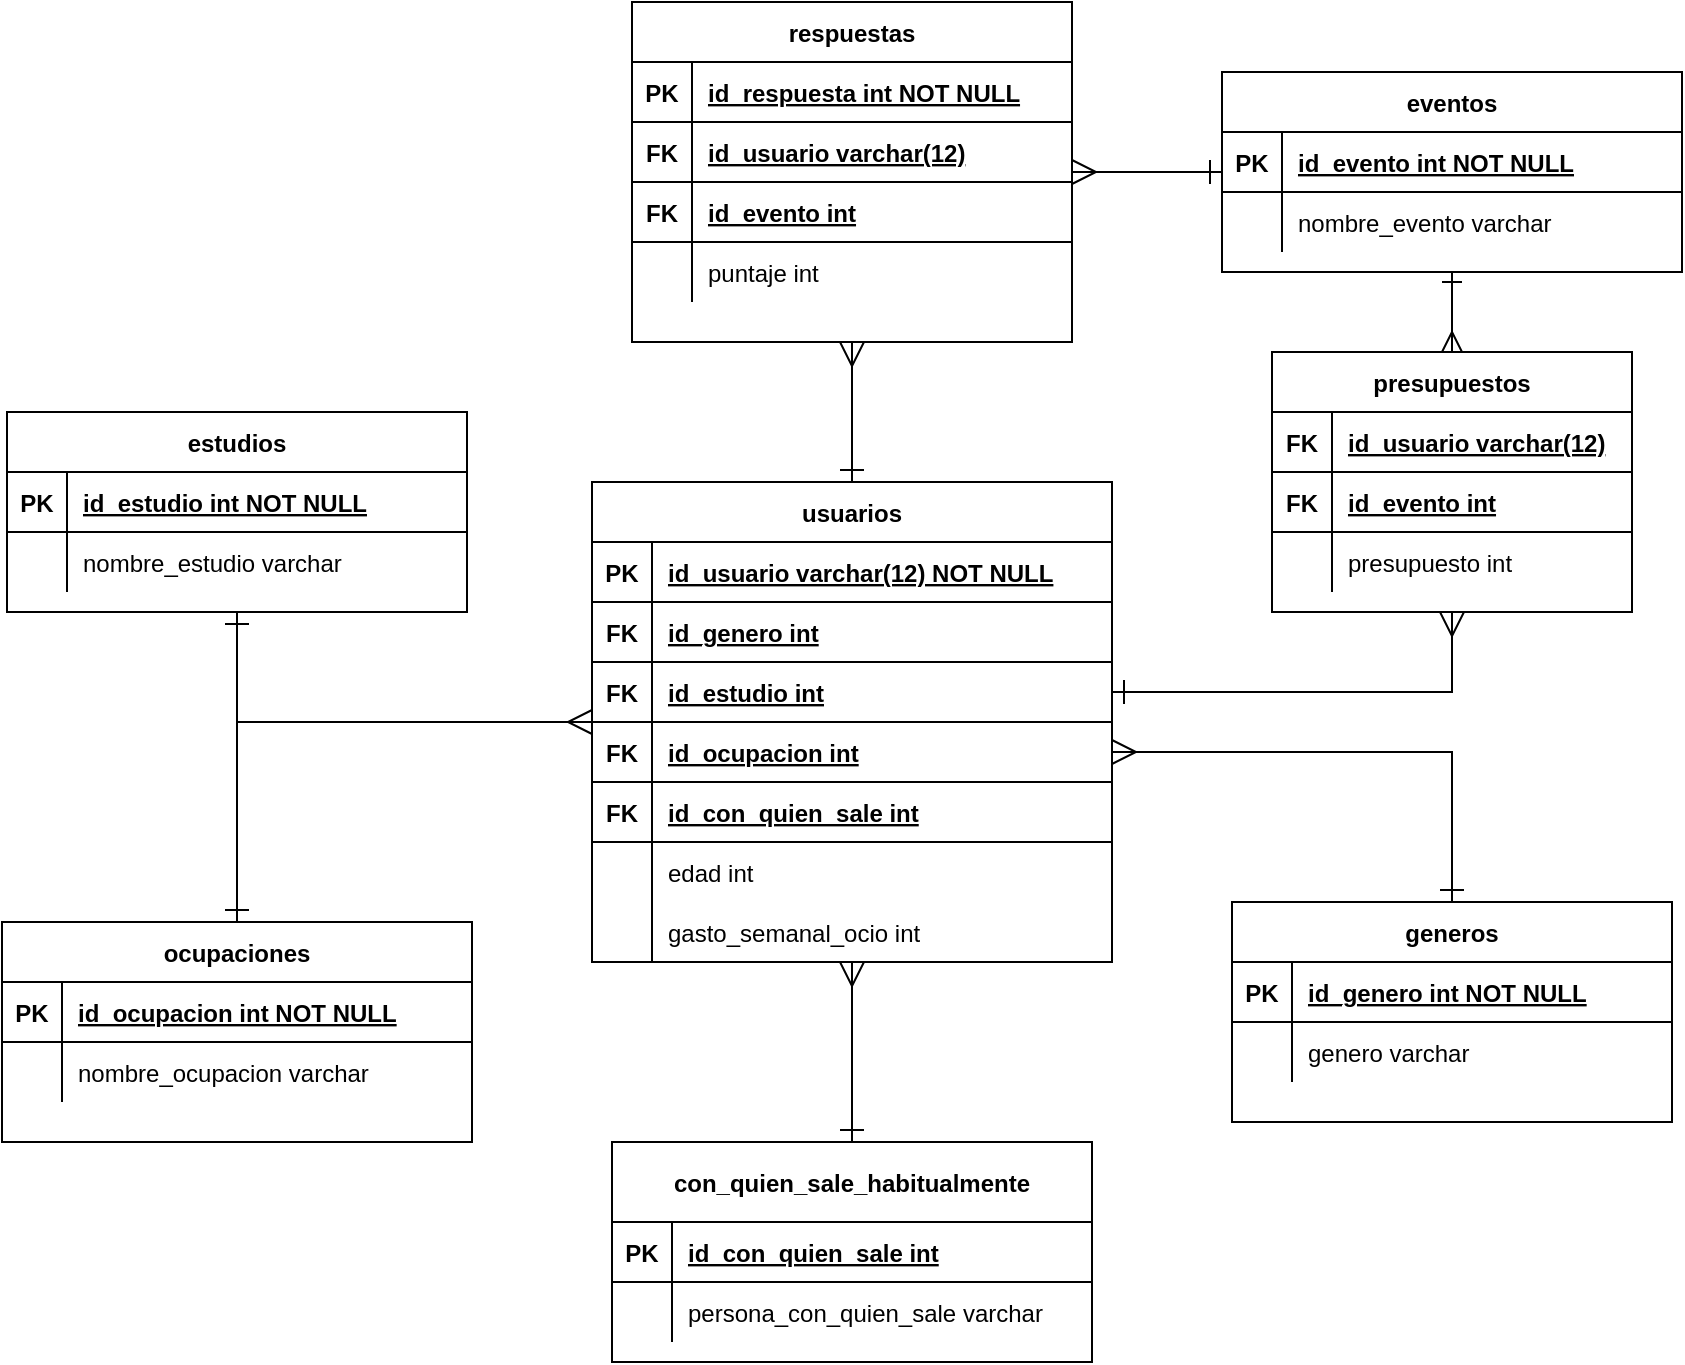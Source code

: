 <mxfile version="14.6.13" type="device"><diagram id="BEf4rJ-WwHSF42wahuv4" name="Página 1"><mxGraphModel dx="1016" dy="744" grid="1" gridSize="10" guides="1" tooltips="1" connect="1" arrows="1" fold="1" page="1" pageScale="1" pageWidth="900" pageHeight="1600" math="0" shadow="0"><root><mxCell id="K2j_m2glhX2Mw6UGUXDA-0"/><mxCell id="K2j_m2glhX2Mw6UGUXDA-1" parent="K2j_m2glhX2Mw6UGUXDA-0"/><mxCell id="HsqTtyZ7IQTZKWbaWzk1-97" style="edgeStyle=orthogonalEdgeStyle;rounded=0;orthogonalLoop=1;jettySize=auto;html=1;startArrow=ERone;startFill=0;endArrow=ERmany;endFill=0;endSize=10;startSize=10;exitX=0.5;exitY=1;exitDx=0;exitDy=0;" parent="K2j_m2glhX2Mw6UGUXDA-1" source="K2j_m2glhX2Mw6UGUXDA-2" target="HsqTtyZ7IQTZKWbaWzk1-21" edge="1"><mxGeometry relative="1" as="geometry"/></mxCell><mxCell id="K2j_m2glhX2Mw6UGUXDA-2" value="estudios" style="shape=table;startSize=30;container=1;collapsible=1;childLayout=tableLayout;fixedRows=1;rowLines=0;fontStyle=1;align=center;resizeLast=1;" parent="K2j_m2glhX2Mw6UGUXDA-1" vertex="1"><mxGeometry x="37.5" y="395" width="230" height="100" as="geometry"/></mxCell><mxCell id="K2j_m2glhX2Mw6UGUXDA-3" value="" style="shape=partialRectangle;collapsible=0;dropTarget=0;pointerEvents=0;fillColor=none;top=0;left=0;bottom=1;right=0;points=[[0,0.5],[1,0.5]];portConstraint=eastwest;" parent="K2j_m2glhX2Mw6UGUXDA-2" vertex="1"><mxGeometry y="30" width="230" height="30" as="geometry"/></mxCell><mxCell id="K2j_m2glhX2Mw6UGUXDA-4" value="PK" style="shape=partialRectangle;connectable=0;fillColor=none;top=0;left=0;bottom=0;right=0;fontStyle=1;overflow=hidden;" parent="K2j_m2glhX2Mw6UGUXDA-3" vertex="1"><mxGeometry width="30" height="30" as="geometry"/></mxCell><mxCell id="K2j_m2glhX2Mw6UGUXDA-5" value="id_estudio int NOT NULL" style="shape=partialRectangle;connectable=0;fillColor=none;top=0;left=0;bottom=0;right=0;align=left;spacingLeft=6;fontStyle=5;overflow=hidden;" parent="K2j_m2glhX2Mw6UGUXDA-3" vertex="1"><mxGeometry x="30" width="200" height="30" as="geometry"/></mxCell><mxCell id="K2j_m2glhX2Mw6UGUXDA-6" value="" style="shape=partialRectangle;collapsible=0;dropTarget=0;pointerEvents=0;fillColor=none;top=0;left=0;bottom=0;right=0;points=[[0,0.5],[1,0.5]];portConstraint=eastwest;" parent="K2j_m2glhX2Mw6UGUXDA-2" vertex="1"><mxGeometry y="60" width="230" height="30" as="geometry"/></mxCell><mxCell id="K2j_m2glhX2Mw6UGUXDA-7" value="" style="shape=partialRectangle;connectable=0;fillColor=none;top=0;left=0;bottom=0;right=0;editable=1;overflow=hidden;" parent="K2j_m2glhX2Mw6UGUXDA-6" vertex="1"><mxGeometry width="30" height="30" as="geometry"/></mxCell><mxCell id="K2j_m2glhX2Mw6UGUXDA-8" value="nombre_estudio varchar" style="shape=partialRectangle;connectable=0;fillColor=none;top=0;left=0;bottom=0;right=0;align=left;spacingLeft=6;overflow=hidden;" parent="K2j_m2glhX2Mw6UGUXDA-6" vertex="1"><mxGeometry x="30" width="200" height="30" as="geometry"/></mxCell><mxCell id="HsqTtyZ7IQTZKWbaWzk1-102" style="edgeStyle=none;rounded=0;orthogonalLoop=1;jettySize=auto;html=1;startArrow=ERone;startFill=0;endArrow=ERmany;endFill=0;endSize=10;startSize=10;" parent="K2j_m2glhX2Mw6UGUXDA-1" source="Ohr7u8J3VF7EBYZm1wgc-0" target="Ohr7u8J3VF7EBYZm1wgc-39" edge="1"><mxGeometry relative="1" as="geometry"/></mxCell><mxCell id="Ohr7u8J3VF7EBYZm1wgc-0" value="eventos" style="shape=table;startSize=30;container=1;collapsible=1;childLayout=tableLayout;fixedRows=1;rowLines=0;fontStyle=1;align=center;resizeLast=1;" parent="K2j_m2glhX2Mw6UGUXDA-1" vertex="1"><mxGeometry x="645" y="225" width="230" height="100" as="geometry"/></mxCell><mxCell id="Ohr7u8J3VF7EBYZm1wgc-1" value="" style="shape=partialRectangle;collapsible=0;dropTarget=0;pointerEvents=0;fillColor=none;top=0;left=0;bottom=1;right=0;points=[[0,0.5],[1,0.5]];portConstraint=eastwest;" parent="Ohr7u8J3VF7EBYZm1wgc-0" vertex="1"><mxGeometry y="30" width="230" height="30" as="geometry"/></mxCell><mxCell id="Ohr7u8J3VF7EBYZm1wgc-2" value="PK" style="shape=partialRectangle;connectable=0;fillColor=none;top=0;left=0;bottom=0;right=0;fontStyle=1;overflow=hidden;" parent="Ohr7u8J3VF7EBYZm1wgc-1" vertex="1"><mxGeometry width="30" height="30" as="geometry"/></mxCell><mxCell id="Ohr7u8J3VF7EBYZm1wgc-3" value="id_evento int NOT NULL" style="shape=partialRectangle;connectable=0;fillColor=none;top=0;left=0;bottom=0;right=0;align=left;spacingLeft=6;fontStyle=5;overflow=hidden;" parent="Ohr7u8J3VF7EBYZm1wgc-1" vertex="1"><mxGeometry x="30" width="200" height="30" as="geometry"/></mxCell><mxCell id="Ohr7u8J3VF7EBYZm1wgc-4" value="" style="shape=partialRectangle;collapsible=0;dropTarget=0;pointerEvents=0;fillColor=none;top=0;left=0;bottom=0;right=0;points=[[0,0.5],[1,0.5]];portConstraint=eastwest;" parent="Ohr7u8J3VF7EBYZm1wgc-0" vertex="1"><mxGeometry y="60" width="230" height="30" as="geometry"/></mxCell><mxCell id="Ohr7u8J3VF7EBYZm1wgc-5" value="" style="shape=partialRectangle;connectable=0;fillColor=none;top=0;left=0;bottom=0;right=0;editable=1;overflow=hidden;" parent="Ohr7u8J3VF7EBYZm1wgc-4" vertex="1"><mxGeometry width="30" height="30" as="geometry"/></mxCell><mxCell id="Ohr7u8J3VF7EBYZm1wgc-6" value="nombre_evento varchar" style="shape=partialRectangle;connectable=0;fillColor=none;top=0;left=0;bottom=0;right=0;align=left;spacingLeft=6;overflow=hidden;" parent="Ohr7u8J3VF7EBYZm1wgc-4" vertex="1"><mxGeometry x="30" width="200" height="30" as="geometry"/></mxCell><mxCell id="HsqTtyZ7IQTZKWbaWzk1-98" style="edgeStyle=orthogonalEdgeStyle;rounded=0;orthogonalLoop=1;jettySize=auto;html=1;exitX=0.5;exitY=0;exitDx=0;exitDy=0;endArrow=ERmany;endFill=0;startArrow=ERone;startFill=0;endSize=10;startSize=10;entryX=1;entryY=0.5;entryDx=0;entryDy=0;" parent="K2j_m2glhX2Mw6UGUXDA-1" source="Ohr7u8J3VF7EBYZm1wgc-13" target="HsqTtyZ7IQTZKWbaWzk1-40" edge="1"><mxGeometry relative="1" as="geometry"/></mxCell><mxCell id="Ohr7u8J3VF7EBYZm1wgc-13" value="generos" style="shape=table;startSize=30;container=1;collapsible=1;childLayout=tableLayout;fixedRows=1;rowLines=0;fontStyle=1;align=center;resizeLast=1;" parent="K2j_m2glhX2Mw6UGUXDA-1" vertex="1"><mxGeometry x="650" y="640" width="220" height="110" as="geometry"/></mxCell><mxCell id="Ohr7u8J3VF7EBYZm1wgc-14" value="" style="shape=partialRectangle;collapsible=0;dropTarget=0;pointerEvents=0;fillColor=none;top=0;left=0;bottom=1;right=0;points=[[0,0.5],[1,0.5]];portConstraint=eastwest;" parent="Ohr7u8J3VF7EBYZm1wgc-13" vertex="1"><mxGeometry y="30" width="220" height="30" as="geometry"/></mxCell><mxCell id="Ohr7u8J3VF7EBYZm1wgc-15" value="PK" style="shape=partialRectangle;connectable=0;fillColor=none;top=0;left=0;bottom=0;right=0;fontStyle=1;overflow=hidden;" parent="Ohr7u8J3VF7EBYZm1wgc-14" vertex="1"><mxGeometry width="30" height="30" as="geometry"/></mxCell><mxCell id="Ohr7u8J3VF7EBYZm1wgc-16" value="id_genero int NOT NULL" style="shape=partialRectangle;connectable=0;fillColor=none;top=0;left=0;bottom=0;right=0;align=left;spacingLeft=6;fontStyle=5;overflow=hidden;" parent="Ohr7u8J3VF7EBYZm1wgc-14" vertex="1"><mxGeometry x="30" width="190" height="30" as="geometry"/></mxCell><mxCell id="Ohr7u8J3VF7EBYZm1wgc-17" value="" style="shape=partialRectangle;collapsible=0;dropTarget=0;pointerEvents=0;fillColor=none;top=0;left=0;bottom=0;right=0;points=[[0,0.5],[1,0.5]];portConstraint=eastwest;" parent="Ohr7u8J3VF7EBYZm1wgc-13" vertex="1"><mxGeometry y="60" width="220" height="30" as="geometry"/></mxCell><mxCell id="Ohr7u8J3VF7EBYZm1wgc-18" value="" style="shape=partialRectangle;connectable=0;fillColor=none;top=0;left=0;bottom=0;right=0;editable=1;overflow=hidden;" parent="Ohr7u8J3VF7EBYZm1wgc-17" vertex="1"><mxGeometry width="30" height="30" as="geometry"/></mxCell><mxCell id="Ohr7u8J3VF7EBYZm1wgc-19" value="genero varchar" style="shape=partialRectangle;connectable=0;fillColor=none;top=0;left=0;bottom=0;right=0;align=left;spacingLeft=6;overflow=hidden;" parent="Ohr7u8J3VF7EBYZm1wgc-17" vertex="1"><mxGeometry x="30" width="190" height="30" as="geometry"/></mxCell><mxCell id="HsqTtyZ7IQTZKWbaWzk1-99" style="edgeStyle=orthogonalEdgeStyle;rounded=0;orthogonalLoop=1;jettySize=auto;html=1;endArrow=none;endFill=0;startArrow=ERone;startFill=0;endSize=10;startSize=10;exitX=0.5;exitY=0;exitDx=0;exitDy=0;" parent="K2j_m2glhX2Mw6UGUXDA-1" source="Ohr7u8J3VF7EBYZm1wgc-26" target="HsqTtyZ7IQTZKWbaWzk1-21" edge="1"><mxGeometry relative="1" as="geometry"/></mxCell><mxCell id="Ohr7u8J3VF7EBYZm1wgc-26" value="ocupaciones" style="shape=table;startSize=30;container=1;collapsible=1;childLayout=tableLayout;fixedRows=1;rowLines=0;fontStyle=1;align=center;resizeLast=1;" parent="K2j_m2glhX2Mw6UGUXDA-1" vertex="1"><mxGeometry x="35" y="650" width="235" height="110" as="geometry"/></mxCell><mxCell id="Ohr7u8J3VF7EBYZm1wgc-27" value="" style="shape=partialRectangle;collapsible=0;dropTarget=0;pointerEvents=0;fillColor=none;top=0;left=0;bottom=1;right=0;points=[[0,0.5],[1,0.5]];portConstraint=eastwest;" parent="Ohr7u8J3VF7EBYZm1wgc-26" vertex="1"><mxGeometry y="30" width="235" height="30" as="geometry"/></mxCell><mxCell id="Ohr7u8J3VF7EBYZm1wgc-28" value="PK" style="shape=partialRectangle;connectable=0;fillColor=none;top=0;left=0;bottom=0;right=0;fontStyle=1;overflow=hidden;" parent="Ohr7u8J3VF7EBYZm1wgc-27" vertex="1"><mxGeometry width="30" height="30" as="geometry"/></mxCell><mxCell id="Ohr7u8J3VF7EBYZm1wgc-29" value="id_ocupacion int NOT NULL" style="shape=partialRectangle;connectable=0;fillColor=none;top=0;left=0;bottom=0;right=0;align=left;spacingLeft=6;fontStyle=5;overflow=hidden;" parent="Ohr7u8J3VF7EBYZm1wgc-27" vertex="1"><mxGeometry x="30" width="205" height="30" as="geometry"/></mxCell><mxCell id="Ohr7u8J3VF7EBYZm1wgc-30" value="" style="shape=partialRectangle;collapsible=0;dropTarget=0;pointerEvents=0;fillColor=none;top=0;left=0;bottom=0;right=0;points=[[0,0.5],[1,0.5]];portConstraint=eastwest;" parent="Ohr7u8J3VF7EBYZm1wgc-26" vertex="1"><mxGeometry y="60" width="235" height="30" as="geometry"/></mxCell><mxCell id="Ohr7u8J3VF7EBYZm1wgc-31" value="" style="shape=partialRectangle;connectable=0;fillColor=none;top=0;left=0;bottom=0;right=0;editable=1;overflow=hidden;" parent="Ohr7u8J3VF7EBYZm1wgc-30" vertex="1"><mxGeometry width="30" height="30" as="geometry"/></mxCell><mxCell id="Ohr7u8J3VF7EBYZm1wgc-32" value="nombre_ocupacion varchar" style="shape=partialRectangle;connectable=0;fillColor=none;top=0;left=0;bottom=0;right=0;align=left;spacingLeft=6;overflow=hidden;" parent="Ohr7u8J3VF7EBYZm1wgc-30" vertex="1"><mxGeometry x="30" width="205" height="30" as="geometry"/></mxCell><mxCell id="HsqTtyZ7IQTZKWbaWzk1-101" style="edgeStyle=none;rounded=0;orthogonalLoop=1;jettySize=auto;html=1;startArrow=ERmany;startFill=0;endArrow=ERone;endFill=0;endSize=10;startSize=10;" parent="K2j_m2glhX2Mw6UGUXDA-1" source="Ohr7u8J3VF7EBYZm1wgc-39" target="HsqTtyZ7IQTZKWbaWzk1-21" edge="1"><mxGeometry relative="1" as="geometry"/></mxCell><mxCell id="Ohr7u8J3VF7EBYZm1wgc-39" value="respuestas" style="shape=table;startSize=30;container=1;collapsible=1;childLayout=tableLayout;fixedRows=1;rowLines=0;fontStyle=1;align=center;resizeLast=1;" parent="K2j_m2glhX2Mw6UGUXDA-1" vertex="1"><mxGeometry x="350" y="190" width="220" height="170" as="geometry"/></mxCell><mxCell id="Ohr7u8J3VF7EBYZm1wgc-40" value="" style="shape=partialRectangle;collapsible=0;dropTarget=0;pointerEvents=0;fillColor=none;top=0;left=0;bottom=1;right=0;points=[[0,0.5],[1,0.5]];portConstraint=eastwest;" parent="Ohr7u8J3VF7EBYZm1wgc-39" vertex="1"><mxGeometry y="30" width="220" height="30" as="geometry"/></mxCell><mxCell id="Ohr7u8J3VF7EBYZm1wgc-41" value="PK" style="shape=partialRectangle;connectable=0;fillColor=none;top=0;left=0;bottom=0;right=0;fontStyle=1;overflow=hidden;" parent="Ohr7u8J3VF7EBYZm1wgc-40" vertex="1"><mxGeometry width="30" height="30" as="geometry"/></mxCell><mxCell id="Ohr7u8J3VF7EBYZm1wgc-42" value="id_respuesta int NOT NULL" style="shape=partialRectangle;connectable=0;fillColor=none;top=0;left=0;bottom=0;right=0;align=left;spacingLeft=6;fontStyle=5;overflow=hidden;" parent="Ohr7u8J3VF7EBYZm1wgc-40" vertex="1"><mxGeometry x="30" width="190" height="30" as="geometry"/></mxCell><mxCell id="HsqTtyZ7IQTZKWbaWzk1-4" style="shape=partialRectangle;collapsible=0;dropTarget=0;pointerEvents=0;fillColor=none;top=0;left=0;bottom=1;right=0;points=[[0,0.5],[1,0.5]];portConstraint=eastwest;" parent="Ohr7u8J3VF7EBYZm1wgc-39" vertex="1"><mxGeometry y="60" width="220" height="30" as="geometry"/></mxCell><mxCell id="HsqTtyZ7IQTZKWbaWzk1-5" value="FK" style="shape=partialRectangle;connectable=0;fillColor=none;top=0;left=0;bottom=0;right=0;fontStyle=1;overflow=hidden;" parent="HsqTtyZ7IQTZKWbaWzk1-4" vertex="1"><mxGeometry width="30" height="30" as="geometry"/></mxCell><mxCell id="HsqTtyZ7IQTZKWbaWzk1-6" value="id_usuario varchar(12)" style="shape=partialRectangle;connectable=0;fillColor=none;top=0;left=0;bottom=0;right=0;align=left;spacingLeft=6;fontStyle=5;overflow=hidden;" parent="HsqTtyZ7IQTZKWbaWzk1-4" vertex="1"><mxGeometry x="30" width="190" height="30" as="geometry"/></mxCell><mxCell id="HsqTtyZ7IQTZKWbaWzk1-47" style="shape=partialRectangle;collapsible=0;dropTarget=0;pointerEvents=0;fillColor=none;top=0;left=0;bottom=1;right=0;points=[[0,0.5],[1,0.5]];portConstraint=eastwest;" parent="Ohr7u8J3VF7EBYZm1wgc-39" vertex="1"><mxGeometry y="90" width="220" height="30" as="geometry"/></mxCell><mxCell id="HsqTtyZ7IQTZKWbaWzk1-48" value="FK" style="shape=partialRectangle;connectable=0;fillColor=none;top=0;left=0;bottom=0;right=0;fontStyle=1;overflow=hidden;" parent="HsqTtyZ7IQTZKWbaWzk1-47" vertex="1"><mxGeometry width="30" height="30" as="geometry"/></mxCell><mxCell id="HsqTtyZ7IQTZKWbaWzk1-49" value="id_evento int" style="shape=partialRectangle;connectable=0;fillColor=none;top=0;left=0;bottom=0;right=0;align=left;spacingLeft=6;fontStyle=5;overflow=hidden;" parent="HsqTtyZ7IQTZKWbaWzk1-47" vertex="1"><mxGeometry x="30" width="190" height="30" as="geometry"/></mxCell><mxCell id="HsqTtyZ7IQTZKWbaWzk1-12" value="" style="shape=partialRectangle;collapsible=0;dropTarget=0;pointerEvents=0;fillColor=none;top=0;left=0;bottom=0;right=0;points=[[0,0.5],[1,0.5]];portConstraint=eastwest;" parent="Ohr7u8J3VF7EBYZm1wgc-39" vertex="1"><mxGeometry y="120" width="220" height="30" as="geometry"/></mxCell><mxCell id="HsqTtyZ7IQTZKWbaWzk1-13" value="" style="shape=partialRectangle;connectable=0;fillColor=none;top=0;left=0;bottom=0;right=0;editable=1;overflow=hidden;" parent="HsqTtyZ7IQTZKWbaWzk1-12" vertex="1"><mxGeometry width="30" height="30" as="geometry"/></mxCell><mxCell id="HsqTtyZ7IQTZKWbaWzk1-14" value="puntaje int" style="shape=partialRectangle;connectable=0;fillColor=none;top=0;left=0;bottom=0;right=0;align=left;spacingLeft=6;overflow=hidden;" parent="HsqTtyZ7IQTZKWbaWzk1-12" vertex="1"><mxGeometry x="30" width="190" height="30" as="geometry"/></mxCell><mxCell id="HsqTtyZ7IQTZKWbaWzk1-96" style="edgeStyle=none;rounded=0;orthogonalLoop=1;jettySize=auto;html=1;entryX=0.5;entryY=0;entryDx=0;entryDy=0;endArrow=ERone;endFill=0;startArrow=ERmany;startFill=0;endSize=10;startSize=10;" parent="K2j_m2glhX2Mw6UGUXDA-1" source="HsqTtyZ7IQTZKWbaWzk1-21" target="HsqTtyZ7IQTZKWbaWzk1-62" edge="1"><mxGeometry relative="1" as="geometry"/></mxCell><mxCell id="HsqTtyZ7IQTZKWbaWzk1-21" value="usuarios" style="shape=table;startSize=30;container=1;collapsible=1;childLayout=tableLayout;fixedRows=1;rowLines=0;fontStyle=1;align=center;resizeLast=1;strokeColor=#000000;" parent="K2j_m2glhX2Mw6UGUXDA-1" vertex="1"><mxGeometry x="330" y="430" width="260" height="240" as="geometry"/></mxCell><mxCell id="HsqTtyZ7IQTZKWbaWzk1-22" value="" style="shape=partialRectangle;collapsible=0;dropTarget=0;pointerEvents=0;fillColor=none;top=0;left=0;bottom=1;right=0;points=[[0,0.5],[1,0.5]];portConstraint=eastwest;" parent="HsqTtyZ7IQTZKWbaWzk1-21" vertex="1"><mxGeometry y="30" width="260" height="30" as="geometry"/></mxCell><mxCell id="HsqTtyZ7IQTZKWbaWzk1-23" value="PK" style="shape=partialRectangle;connectable=0;fillColor=none;top=0;left=0;bottom=0;right=0;fontStyle=1;overflow=hidden;" parent="HsqTtyZ7IQTZKWbaWzk1-22" vertex="1"><mxGeometry width="30" height="30" as="geometry"/></mxCell><mxCell id="HsqTtyZ7IQTZKWbaWzk1-24" value="id_usuario varchar(12) NOT NULL" style="shape=partialRectangle;connectable=0;fillColor=none;top=0;left=0;bottom=0;right=0;align=left;spacingLeft=6;fontStyle=5;overflow=hidden;" parent="HsqTtyZ7IQTZKWbaWzk1-22" vertex="1"><mxGeometry x="30" width="230" height="30" as="geometry"/></mxCell><mxCell id="HsqTtyZ7IQTZKWbaWzk1-34" style="shape=partialRectangle;collapsible=0;dropTarget=0;pointerEvents=0;fillColor=none;top=0;left=0;bottom=1;right=0;points=[[0,0.5],[1,0.5]];portConstraint=eastwest;" parent="HsqTtyZ7IQTZKWbaWzk1-21" vertex="1"><mxGeometry y="60" width="260" height="30" as="geometry"/></mxCell><mxCell id="HsqTtyZ7IQTZKWbaWzk1-35" value="FK" style="shape=partialRectangle;connectable=0;fillColor=none;top=0;left=0;bottom=0;right=0;fontStyle=1;overflow=hidden;" parent="HsqTtyZ7IQTZKWbaWzk1-34" vertex="1"><mxGeometry width="30" height="30" as="geometry"/></mxCell><mxCell id="HsqTtyZ7IQTZKWbaWzk1-36" value="id_genero int" style="shape=partialRectangle;connectable=0;fillColor=none;top=0;left=0;bottom=0;right=0;align=left;spacingLeft=6;fontStyle=5;overflow=hidden;" parent="HsqTtyZ7IQTZKWbaWzk1-34" vertex="1"><mxGeometry x="30" width="230" height="30" as="geometry"/></mxCell><mxCell id="HsqTtyZ7IQTZKWbaWzk1-37" style="shape=partialRectangle;collapsible=0;dropTarget=0;pointerEvents=0;fillColor=none;top=0;left=0;bottom=1;right=0;points=[[0,0.5],[1,0.5]];portConstraint=eastwest;" parent="HsqTtyZ7IQTZKWbaWzk1-21" vertex="1"><mxGeometry y="90" width="260" height="30" as="geometry"/></mxCell><mxCell id="HsqTtyZ7IQTZKWbaWzk1-38" value="FK" style="shape=partialRectangle;connectable=0;fillColor=none;top=0;left=0;bottom=0;right=0;fontStyle=1;overflow=hidden;" parent="HsqTtyZ7IQTZKWbaWzk1-37" vertex="1"><mxGeometry width="30" height="30" as="geometry"/></mxCell><mxCell id="HsqTtyZ7IQTZKWbaWzk1-39" value="id_estudio int" style="shape=partialRectangle;connectable=0;fillColor=none;top=0;left=0;bottom=0;right=0;align=left;spacingLeft=6;fontStyle=5;overflow=hidden;" parent="HsqTtyZ7IQTZKWbaWzk1-37" vertex="1"><mxGeometry x="30" width="230" height="30" as="geometry"/></mxCell><mxCell id="HsqTtyZ7IQTZKWbaWzk1-40" style="shape=partialRectangle;collapsible=0;dropTarget=0;pointerEvents=0;fillColor=none;top=0;left=0;bottom=1;right=0;points=[[0,0.5],[1,0.5]];portConstraint=eastwest;" parent="HsqTtyZ7IQTZKWbaWzk1-21" vertex="1"><mxGeometry y="120" width="260" height="30" as="geometry"/></mxCell><mxCell id="HsqTtyZ7IQTZKWbaWzk1-41" value="FK" style="shape=partialRectangle;connectable=0;fillColor=none;top=0;left=0;bottom=0;right=0;fontStyle=1;overflow=hidden;" parent="HsqTtyZ7IQTZKWbaWzk1-40" vertex="1"><mxGeometry width="30" height="30" as="geometry"/></mxCell><mxCell id="HsqTtyZ7IQTZKWbaWzk1-42" value="id_ocupacion int" style="shape=partialRectangle;connectable=0;fillColor=none;top=0;left=0;bottom=0;right=0;align=left;spacingLeft=6;fontStyle=5;overflow=hidden;" parent="HsqTtyZ7IQTZKWbaWzk1-40" vertex="1"><mxGeometry x="30" width="230" height="30" as="geometry"/></mxCell><mxCell id="HsqTtyZ7IQTZKWbaWzk1-75" style="shape=partialRectangle;collapsible=0;dropTarget=0;pointerEvents=0;fillColor=none;top=0;left=0;bottom=1;right=0;points=[[0,0.5],[1,0.5]];portConstraint=eastwest;" parent="HsqTtyZ7IQTZKWbaWzk1-21" vertex="1"><mxGeometry y="150" width="260" height="30" as="geometry"/></mxCell><mxCell id="HsqTtyZ7IQTZKWbaWzk1-76" value="FK" style="shape=partialRectangle;connectable=0;fillColor=none;top=0;left=0;bottom=0;right=0;fontStyle=1;overflow=hidden;" parent="HsqTtyZ7IQTZKWbaWzk1-75" vertex="1"><mxGeometry width="30" height="30" as="geometry"/></mxCell><mxCell id="HsqTtyZ7IQTZKWbaWzk1-77" value="id_con_quien_sale int" style="shape=partialRectangle;connectable=0;fillColor=none;top=0;left=0;bottom=0;right=0;align=left;spacingLeft=6;fontStyle=5;overflow=hidden;" parent="HsqTtyZ7IQTZKWbaWzk1-75" vertex="1"><mxGeometry x="30" width="230" height="30" as="geometry"/></mxCell><mxCell id="8VIPi5ZLXolFG6y-a610-0" style="shape=partialRectangle;collapsible=0;dropTarget=0;pointerEvents=0;fillColor=none;top=0;left=0;bottom=0;right=0;points=[[0,0.5],[1,0.5]];portConstraint=eastwest;" parent="HsqTtyZ7IQTZKWbaWzk1-21" vertex="1"><mxGeometry y="180" width="260" height="30" as="geometry"/></mxCell><mxCell id="8VIPi5ZLXolFG6y-a610-1" style="shape=partialRectangle;connectable=0;fillColor=none;top=0;left=0;bottom=0;right=0;editable=1;overflow=hidden;" parent="8VIPi5ZLXolFG6y-a610-0" vertex="1"><mxGeometry width="30" height="30" as="geometry"/></mxCell><mxCell id="8VIPi5ZLXolFG6y-a610-2" value="edad int" style="shape=partialRectangle;connectable=0;fillColor=none;top=0;left=0;bottom=0;right=0;align=left;spacingLeft=6;overflow=hidden;" parent="8VIPi5ZLXolFG6y-a610-0" vertex="1"><mxGeometry x="30" width="230" height="30" as="geometry"/></mxCell><mxCell id="HsqTtyZ7IQTZKWbaWzk1-59" style="shape=partialRectangle;collapsible=0;dropTarget=0;pointerEvents=0;fillColor=none;top=0;left=0;bottom=0;right=0;points=[[0,0.5],[1,0.5]];portConstraint=eastwest;" parent="HsqTtyZ7IQTZKWbaWzk1-21" vertex="1"><mxGeometry y="210" width="260" height="30" as="geometry"/></mxCell><mxCell id="HsqTtyZ7IQTZKWbaWzk1-60" style="shape=partialRectangle;connectable=0;fillColor=none;top=0;left=0;bottom=0;right=0;editable=1;overflow=hidden;" parent="HsqTtyZ7IQTZKWbaWzk1-59" vertex="1"><mxGeometry width="30" height="30" as="geometry"/></mxCell><mxCell id="HsqTtyZ7IQTZKWbaWzk1-61" value="gasto_semanal_ocio int" style="shape=partialRectangle;connectable=0;fillColor=none;top=0;left=0;bottom=0;right=0;align=left;spacingLeft=6;overflow=hidden;" parent="HsqTtyZ7IQTZKWbaWzk1-59" vertex="1"><mxGeometry x="30" width="230" height="30" as="geometry"/></mxCell><mxCell id="HsqTtyZ7IQTZKWbaWzk1-62" value="con_quien_sale_habitualmente" style="shape=table;startSize=40;container=1;collapsible=1;childLayout=tableLayout;fixedRows=1;rowLines=0;fontStyle=1;align=center;resizeLast=1;strokeColor=#000000;" parent="K2j_m2glhX2Mw6UGUXDA-1" vertex="1"><mxGeometry x="340" y="760" width="240" height="110" as="geometry"><mxRectangle x="80" y="800" width="180" height="30" as="alternateBounds"/></mxGeometry></mxCell><mxCell id="HsqTtyZ7IQTZKWbaWzk1-63" value="" style="shape=partialRectangle;collapsible=0;dropTarget=0;pointerEvents=0;fillColor=none;top=0;left=0;bottom=1;right=0;points=[[0,0.5],[1,0.5]];portConstraint=eastwest;" parent="HsqTtyZ7IQTZKWbaWzk1-62" vertex="1"><mxGeometry y="40" width="240" height="30" as="geometry"/></mxCell><mxCell id="HsqTtyZ7IQTZKWbaWzk1-64" value="PK" style="shape=partialRectangle;connectable=0;fillColor=none;top=0;left=0;bottom=0;right=0;fontStyle=1;overflow=hidden;" parent="HsqTtyZ7IQTZKWbaWzk1-63" vertex="1"><mxGeometry width="30" height="30" as="geometry"/></mxCell><mxCell id="HsqTtyZ7IQTZKWbaWzk1-65" value="id_con_quien_sale int" style="shape=partialRectangle;connectable=0;fillColor=none;top=0;left=0;bottom=0;right=0;align=left;spacingLeft=6;fontStyle=5;overflow=hidden;" parent="HsqTtyZ7IQTZKWbaWzk1-63" vertex="1"><mxGeometry x="30" width="210" height="30" as="geometry"/></mxCell><mxCell id="HsqTtyZ7IQTZKWbaWzk1-66" value="" style="shape=partialRectangle;collapsible=0;dropTarget=0;pointerEvents=0;fillColor=none;top=0;left=0;bottom=0;right=0;points=[[0,0.5],[1,0.5]];portConstraint=eastwest;" parent="HsqTtyZ7IQTZKWbaWzk1-62" vertex="1"><mxGeometry y="70" width="240" height="30" as="geometry"/></mxCell><mxCell id="HsqTtyZ7IQTZKWbaWzk1-67" value="" style="shape=partialRectangle;connectable=0;fillColor=none;top=0;left=0;bottom=0;right=0;editable=1;overflow=hidden;" parent="HsqTtyZ7IQTZKWbaWzk1-66" vertex="1"><mxGeometry width="30" height="30" as="geometry"/></mxCell><mxCell id="HsqTtyZ7IQTZKWbaWzk1-68" value="persona_con_quien_sale varchar" style="shape=partialRectangle;connectable=0;fillColor=none;top=0;left=0;bottom=0;right=0;align=left;spacingLeft=6;overflow=hidden;" parent="HsqTtyZ7IQTZKWbaWzk1-66" vertex="1"><mxGeometry x="30" width="210" height="30" as="geometry"/></mxCell><mxCell id="HsqTtyZ7IQTZKWbaWzk1-100" style="edgeStyle=orthogonalEdgeStyle;rounded=0;orthogonalLoop=1;jettySize=auto;html=1;exitX=0.5;exitY=1;exitDx=0;exitDy=0;endArrow=ERone;endFill=0;startArrow=ERmany;startFill=0;startSize=10;entryX=1;entryY=0.5;entryDx=0;entryDy=0;endSize=10;" parent="K2j_m2glhX2Mw6UGUXDA-1" source="HsqTtyZ7IQTZKWbaWzk1-78" target="HsqTtyZ7IQTZKWbaWzk1-37" edge="1"><mxGeometry relative="1" as="geometry"/></mxCell><mxCell id="_cYVFdejpIdrzHdjaul--0" style="edgeStyle=orthogonalEdgeStyle;rounded=0;orthogonalLoop=1;jettySize=auto;html=1;startArrow=ERmany;startFill=0;endArrow=ERone;endFill=0;startSize=8;endSize=8;" parent="K2j_m2glhX2Mw6UGUXDA-1" source="HsqTtyZ7IQTZKWbaWzk1-78" target="Ohr7u8J3VF7EBYZm1wgc-0" edge="1"><mxGeometry relative="1" as="geometry"/></mxCell><mxCell id="HsqTtyZ7IQTZKWbaWzk1-78" value="presupuestos" style="shape=table;startSize=30;container=1;collapsible=1;childLayout=tableLayout;fixedRows=1;rowLines=0;fontStyle=1;align=center;resizeLast=1;strokeColor=#000000;" parent="K2j_m2glhX2Mw6UGUXDA-1" vertex="1"><mxGeometry x="670" y="365" width="180" height="130" as="geometry"/></mxCell><mxCell id="HsqTtyZ7IQTZKWbaWzk1-79" value="" style="shape=partialRectangle;collapsible=0;dropTarget=0;pointerEvents=0;fillColor=none;top=0;left=0;bottom=1;right=0;points=[[0,0.5],[1,0.5]];portConstraint=eastwest;" parent="HsqTtyZ7IQTZKWbaWzk1-78" vertex="1"><mxGeometry y="30" width="180" height="30" as="geometry"/></mxCell><mxCell id="HsqTtyZ7IQTZKWbaWzk1-80" value="FK" style="shape=partialRectangle;connectable=0;fillColor=none;top=0;left=0;bottom=0;right=0;fontStyle=1;overflow=hidden;" parent="HsqTtyZ7IQTZKWbaWzk1-79" vertex="1"><mxGeometry width="30" height="30" as="geometry"/></mxCell><mxCell id="HsqTtyZ7IQTZKWbaWzk1-81" value="id_usuario varchar(12)" style="shape=partialRectangle;connectable=0;fillColor=none;top=0;left=0;bottom=0;right=0;align=left;spacingLeft=6;fontStyle=5;overflow=hidden;" parent="HsqTtyZ7IQTZKWbaWzk1-79" vertex="1"><mxGeometry x="30" width="150" height="30" as="geometry"/></mxCell><mxCell id="HsqTtyZ7IQTZKWbaWzk1-91" style="shape=partialRectangle;collapsible=0;dropTarget=0;pointerEvents=0;fillColor=none;top=0;left=0;bottom=1;right=0;points=[[0,0.5],[1,0.5]];portConstraint=eastwest;" parent="HsqTtyZ7IQTZKWbaWzk1-78" vertex="1"><mxGeometry y="60" width="180" height="30" as="geometry"/></mxCell><mxCell id="HsqTtyZ7IQTZKWbaWzk1-92" value="FK" style="shape=partialRectangle;connectable=0;fillColor=none;top=0;left=0;bottom=0;right=0;fontStyle=1;overflow=hidden;" parent="HsqTtyZ7IQTZKWbaWzk1-91" vertex="1"><mxGeometry width="30" height="30" as="geometry"/></mxCell><mxCell id="HsqTtyZ7IQTZKWbaWzk1-93" value="id_evento int" style="shape=partialRectangle;connectable=0;fillColor=none;top=0;left=0;bottom=0;right=0;align=left;spacingLeft=6;fontStyle=5;overflow=hidden;" parent="HsqTtyZ7IQTZKWbaWzk1-91" vertex="1"><mxGeometry x="30" width="150" height="30" as="geometry"/></mxCell><mxCell id="HsqTtyZ7IQTZKWbaWzk1-88" value="" style="shape=partialRectangle;collapsible=0;dropTarget=0;pointerEvents=0;fillColor=none;top=0;left=0;bottom=0;right=0;points=[[0,0.5],[1,0.5]];portConstraint=eastwest;" parent="HsqTtyZ7IQTZKWbaWzk1-78" vertex="1"><mxGeometry y="90" width="180" height="30" as="geometry"/></mxCell><mxCell id="HsqTtyZ7IQTZKWbaWzk1-89" value="" style="shape=partialRectangle;connectable=0;fillColor=none;top=0;left=0;bottom=0;right=0;editable=1;overflow=hidden;" parent="HsqTtyZ7IQTZKWbaWzk1-88" vertex="1"><mxGeometry width="30" height="30" as="geometry"/></mxCell><mxCell id="HsqTtyZ7IQTZKWbaWzk1-90" value="presupuesto int" style="shape=partialRectangle;connectable=0;fillColor=none;top=0;left=0;bottom=0;right=0;align=left;spacingLeft=6;overflow=hidden;" parent="HsqTtyZ7IQTZKWbaWzk1-88" vertex="1"><mxGeometry x="30" width="150" height="30" as="geometry"/></mxCell></root></mxGraphModel></diagram></mxfile>